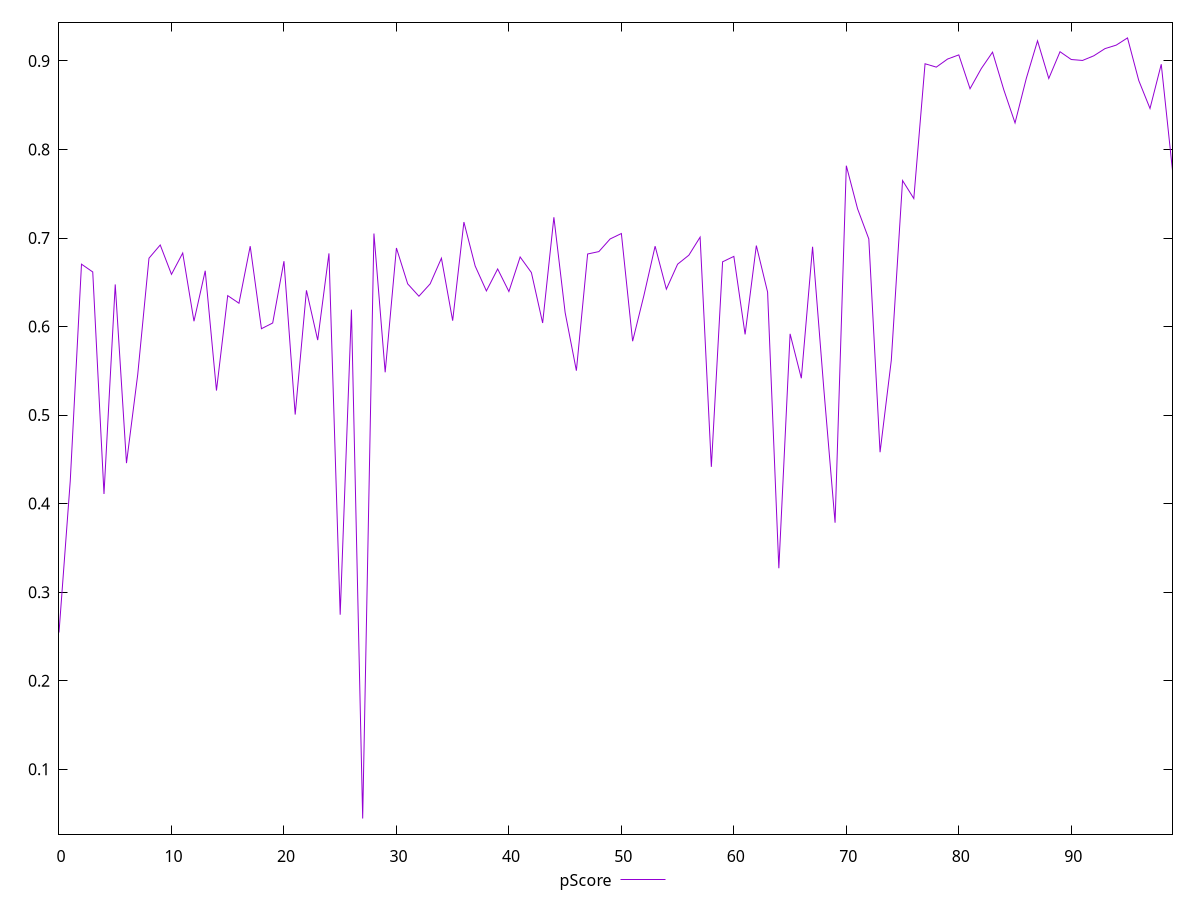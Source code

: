 reset

$pScore <<EOF
0 0.25442541544622743
1 0.42548923545867295
2 0.6704258515028736
3 0.6616575675366057
4 0.41092700975285784
5 0.647565360051684
6 0.44574291890786066
7 0.5458760071165231
8 0.6771904037152738
9 0.6921211863968166
10 0.658966102159833
11 0.6830326987060527
12 0.6059781484990069
13 0.6630044865519221
14 0.5276777650381912
15 0.6349047034056318
16 0.6262976399984566
17 0.6907615298832792
18 0.5975510414462196
19 0.6040282678149118
20 0.6738061443856947
21 0.5005779866364133
22 0.6408904175588624
23 0.5847040569609043
24 0.6826127814468437
25 0.2745362782910409
26 0.6190530796160927
27 0.044346551143630786
28 0.7050544255431195
29 0.5483325644361783
30 0.688722812355459
31 0.6482341870478596
32 0.6342409530524831
33 0.6482341870478596
34 0.6771904037152738
35 0.6066287848051034
36 0.7180052588451623
37 0.6683996918024759
38 0.6402242956248045
39 0.6650263024646754
40 0.6395584302910899
41 0.6785451567381591
42 0.6609844015954722
43 0.6040282678149118
44 0.7234590957351805
45 0.6157723181789339
46 0.5501795378520198
47 0.6819345065743603
48 0.6846483747987134
49 0.6989248789182095
50 0.7050544255431195
51 0.583427523927262
52 0.6349047034056314
53 0.6907615298832792
54 0.6422234242043467
55 0.6704258515028725
56 0.6805783549294273
57 0.7009675042277856
58 0.44152567715154534
59 0.6731297598055542
60 0.6792227492223006
61 0.5911092271604419
62 0.6914413085912845
63 0.6388928233035638
64 0.32703092873827483
65 0.5917517794060586
66 0.5415938739611149
67 0.6900818526785275
68 0.5294793545088461
69 0.378437909085709
70 0.7816658312515752
71 0.7329986215463282
72 0.6989248789182095
73 0.4580471128256892
74 0.5619662290466094
75 0.7648809324905206
76 0.7445744043441294
77 0.8967916516294525
78 0.8929982565389009
79 0.9021161263191463
80 0.9068096585637001
81 0.8685955668171902
82 0.8913562573218646
83 0.9098852031011428
84 0.8674180359453638
85 0.8299948987315339
86 0.8801706658654911
87 0.9226940262831944
88 0.8801706658654911
89 0.9103935540110555
90 0.901588796845801
91 0.9005306949804643
92 0.9057748891431693
93 0.9139175349038544
94 0.9178697206675327
95 0.9259924053879509
96 0.8778856419325569
97 0.8462778102124131
98 0.8962530300455798
99 0.7763127820275533
EOF

set key outside below
set xrange [0:99]
set yrange [0.02671363405874438:0.9436253224728374]
set trange [0.02671363405874438:0.9436253224728374]
set terminal svg size 640, 500 enhanced background rgb 'white'
set output "reprap/total-blocking-time/samples/pages/pScore/values.svg"

plot $pScore title "pScore" with line

reset
